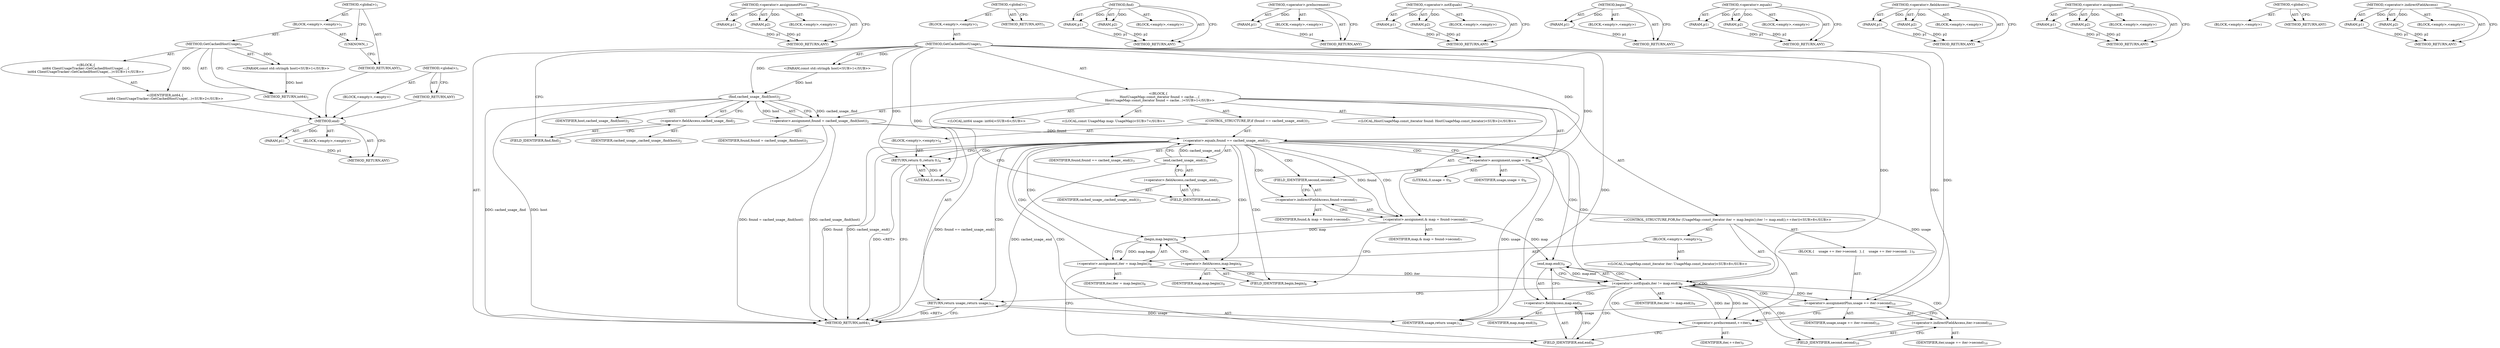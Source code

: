 digraph "&lt;global&gt;" {
vulnerable_111 [label=<(METHOD,end)>];
vulnerable_112 [label=<(PARAM,p1)>];
vulnerable_113 [label=<(BLOCK,&lt;empty&gt;,&lt;empty&gt;)>];
vulnerable_114 [label=<(METHOD_RETURN,ANY)>];
vulnerable_133 [label=<(METHOD,&lt;operator&gt;.assignmentPlus)>];
vulnerable_134 [label=<(PARAM,p1)>];
vulnerable_135 [label=<(PARAM,p2)>];
vulnerable_136 [label=<(BLOCK,&lt;empty&gt;,&lt;empty&gt;)>];
vulnerable_137 [label=<(METHOD_RETURN,ANY)>];
vulnerable_6 [label=<(METHOD,&lt;global&gt;)<SUB>1</SUB>>];
vulnerable_7 [label=<(BLOCK,&lt;empty&gt;,&lt;empty&gt;)<SUB>1</SUB>>];
vulnerable_8 [label=<(METHOD,GetCachedHostUsage)<SUB>1</SUB>>];
vulnerable_9 [label="<(PARAM,const std::string&amp; host)<SUB>1</SUB>>"];
vulnerable_10 [label="<(BLOCK,{
   HostUsageMap::const_iterator found = cache...,{
   HostUsageMap::const_iterator found = cache...)<SUB>1</SUB>>"];
vulnerable_11 [label="<(LOCAL,HostUsageMap.const_iterator found: HostUsageMap.const_iterator)<SUB>2</SUB>>"];
vulnerable_12 [label=<(&lt;operator&gt;.assignment,found = cached_usage_.find(host))<SUB>2</SUB>>];
vulnerable_13 [label=<(IDENTIFIER,found,found = cached_usage_.find(host))<SUB>2</SUB>>];
vulnerable_14 [label=<(find,cached_usage_.find(host))<SUB>2</SUB>>];
vulnerable_15 [label=<(&lt;operator&gt;.fieldAccess,cached_usage_.find)<SUB>2</SUB>>];
vulnerable_16 [label=<(IDENTIFIER,cached_usage_,cached_usage_.find(host))<SUB>2</SUB>>];
vulnerable_17 [label=<(FIELD_IDENTIFIER,find,find)<SUB>2</SUB>>];
vulnerable_18 [label=<(IDENTIFIER,host,cached_usage_.find(host))<SUB>2</SUB>>];
vulnerable_19 [label=<(CONTROL_STRUCTURE,IF,if (found == cached_usage_.end()))<SUB>3</SUB>>];
vulnerable_20 [label=<(&lt;operator&gt;.equals,found == cached_usage_.end())<SUB>3</SUB>>];
vulnerable_21 [label=<(IDENTIFIER,found,found == cached_usage_.end())<SUB>3</SUB>>];
vulnerable_22 [label=<(end,cached_usage_.end())<SUB>3</SUB>>];
vulnerable_23 [label=<(&lt;operator&gt;.fieldAccess,cached_usage_.end)<SUB>3</SUB>>];
vulnerable_24 [label=<(IDENTIFIER,cached_usage_,cached_usage_.end())<SUB>3</SUB>>];
vulnerable_25 [label=<(FIELD_IDENTIFIER,end,end)<SUB>3</SUB>>];
vulnerable_26 [label=<(BLOCK,&lt;empty&gt;,&lt;empty&gt;)<SUB>4</SUB>>];
vulnerable_27 [label=<(RETURN,return 0;,return 0;)<SUB>4</SUB>>];
vulnerable_28 [label=<(LITERAL,0,return 0;)<SUB>4</SUB>>];
vulnerable_29 [label="<(LOCAL,int64 usage: int64)<SUB>6</SUB>>"];
vulnerable_30 [label=<(&lt;operator&gt;.assignment,usage = 0)<SUB>6</SUB>>];
vulnerable_31 [label=<(IDENTIFIER,usage,usage = 0)<SUB>6</SUB>>];
vulnerable_32 [label=<(LITERAL,0,usage = 0)<SUB>6</SUB>>];
vulnerable_33 [label="<(LOCAL,const UsageMap map: UsageMap)<SUB>7</SUB>>"];
vulnerable_34 [label=<(&lt;operator&gt;.assignment,&amp; map = found-&gt;second)<SUB>7</SUB>>];
vulnerable_35 [label=<(IDENTIFIER,map,&amp; map = found-&gt;second)<SUB>7</SUB>>];
vulnerable_36 [label=<(&lt;operator&gt;.indirectFieldAccess,found-&gt;second)<SUB>7</SUB>>];
vulnerable_37 [label=<(IDENTIFIER,found,&amp; map = found-&gt;second)<SUB>7</SUB>>];
vulnerable_38 [label=<(FIELD_IDENTIFIER,second,second)<SUB>7</SUB>>];
vulnerable_39 [label="<(CONTROL_STRUCTURE,FOR,for (UsageMap::const_iterator iter = map.begin();iter != map.end();++iter))<SUB>8</SUB>>"];
vulnerable_40 [label=<(BLOCK,&lt;empty&gt;,&lt;empty&gt;)<SUB>8</SUB>>];
vulnerable_41 [label="<(LOCAL,UsageMap.const_iterator iter: UsageMap.const_iterator)<SUB>8</SUB>>"];
vulnerable_42 [label=<(&lt;operator&gt;.assignment,iter = map.begin())<SUB>8</SUB>>];
vulnerable_43 [label=<(IDENTIFIER,iter,iter = map.begin())<SUB>8</SUB>>];
vulnerable_44 [label=<(begin,map.begin())<SUB>8</SUB>>];
vulnerable_45 [label=<(&lt;operator&gt;.fieldAccess,map.begin)<SUB>8</SUB>>];
vulnerable_46 [label=<(IDENTIFIER,map,map.begin())<SUB>8</SUB>>];
vulnerable_47 [label=<(FIELD_IDENTIFIER,begin,begin)<SUB>8</SUB>>];
vulnerable_48 [label=<(&lt;operator&gt;.notEquals,iter != map.end())<SUB>9</SUB>>];
vulnerable_49 [label=<(IDENTIFIER,iter,iter != map.end())<SUB>9</SUB>>];
vulnerable_50 [label=<(end,map.end())<SUB>9</SUB>>];
vulnerable_51 [label=<(&lt;operator&gt;.fieldAccess,map.end)<SUB>9</SUB>>];
vulnerable_52 [label=<(IDENTIFIER,map,map.end())<SUB>9</SUB>>];
vulnerable_53 [label=<(FIELD_IDENTIFIER,end,end)<SUB>9</SUB>>];
vulnerable_54 [label=<(&lt;operator&gt;.preIncrement,++iter)<SUB>9</SUB>>];
vulnerable_55 [label=<(IDENTIFIER,iter,++iter)<SUB>9</SUB>>];
vulnerable_56 [label=<(BLOCK,{
    usage += iter-&gt;second;
  },{
    usage += iter-&gt;second;
  })<SUB>9</SUB>>];
vulnerable_57 [label=<(&lt;operator&gt;.assignmentPlus,usage += iter-&gt;second)<SUB>10</SUB>>];
vulnerable_58 [label=<(IDENTIFIER,usage,usage += iter-&gt;second)<SUB>10</SUB>>];
vulnerable_59 [label=<(&lt;operator&gt;.indirectFieldAccess,iter-&gt;second)<SUB>10</SUB>>];
vulnerable_60 [label=<(IDENTIFIER,iter,usage += iter-&gt;second)<SUB>10</SUB>>];
vulnerable_61 [label=<(FIELD_IDENTIFIER,second,second)<SUB>10</SUB>>];
vulnerable_62 [label=<(RETURN,return usage;,return usage;)<SUB>12</SUB>>];
vulnerable_63 [label=<(IDENTIFIER,usage,return usage;)<SUB>12</SUB>>];
vulnerable_64 [label=<(METHOD_RETURN,int64)<SUB>1</SUB>>];
vulnerable_66 [label=<(METHOD_RETURN,ANY)<SUB>1</SUB>>];
vulnerable_96 [label=<(METHOD,find)>];
vulnerable_97 [label=<(PARAM,p1)>];
vulnerable_98 [label=<(PARAM,p2)>];
vulnerable_99 [label=<(BLOCK,&lt;empty&gt;,&lt;empty&gt;)>];
vulnerable_100 [label=<(METHOD_RETURN,ANY)>];
vulnerable_129 [label=<(METHOD,&lt;operator&gt;.preIncrement)>];
vulnerable_130 [label=<(PARAM,p1)>];
vulnerable_131 [label=<(BLOCK,&lt;empty&gt;,&lt;empty&gt;)>];
vulnerable_132 [label=<(METHOD_RETURN,ANY)>];
vulnerable_124 [label=<(METHOD,&lt;operator&gt;.notEquals)>];
vulnerable_125 [label=<(PARAM,p1)>];
vulnerable_126 [label=<(PARAM,p2)>];
vulnerable_127 [label=<(BLOCK,&lt;empty&gt;,&lt;empty&gt;)>];
vulnerable_128 [label=<(METHOD_RETURN,ANY)>];
vulnerable_120 [label=<(METHOD,begin)>];
vulnerable_121 [label=<(PARAM,p1)>];
vulnerable_122 [label=<(BLOCK,&lt;empty&gt;,&lt;empty&gt;)>];
vulnerable_123 [label=<(METHOD_RETURN,ANY)>];
vulnerable_106 [label=<(METHOD,&lt;operator&gt;.equals)>];
vulnerable_107 [label=<(PARAM,p1)>];
vulnerable_108 [label=<(PARAM,p2)>];
vulnerable_109 [label=<(BLOCK,&lt;empty&gt;,&lt;empty&gt;)>];
vulnerable_110 [label=<(METHOD_RETURN,ANY)>];
vulnerable_101 [label=<(METHOD,&lt;operator&gt;.fieldAccess)>];
vulnerable_102 [label=<(PARAM,p1)>];
vulnerable_103 [label=<(PARAM,p2)>];
vulnerable_104 [label=<(BLOCK,&lt;empty&gt;,&lt;empty&gt;)>];
vulnerable_105 [label=<(METHOD_RETURN,ANY)>];
vulnerable_91 [label=<(METHOD,&lt;operator&gt;.assignment)>];
vulnerable_92 [label=<(PARAM,p1)>];
vulnerable_93 [label=<(PARAM,p2)>];
vulnerable_94 [label=<(BLOCK,&lt;empty&gt;,&lt;empty&gt;)>];
vulnerable_95 [label=<(METHOD_RETURN,ANY)>];
vulnerable_85 [label=<(METHOD,&lt;global&gt;)<SUB>1</SUB>>];
vulnerable_86 [label=<(BLOCK,&lt;empty&gt;,&lt;empty&gt;)>];
vulnerable_87 [label=<(METHOD_RETURN,ANY)>];
vulnerable_115 [label=<(METHOD,&lt;operator&gt;.indirectFieldAccess)>];
vulnerable_116 [label=<(PARAM,p1)>];
vulnerable_117 [label=<(PARAM,p2)>];
vulnerable_118 [label=<(BLOCK,&lt;empty&gt;,&lt;empty&gt;)>];
vulnerable_119 [label=<(METHOD_RETURN,ANY)>];
fixed_6 [label=<(METHOD,&lt;global&gt;)<SUB>1</SUB>>];
fixed_7 [label=<(BLOCK,&lt;empty&gt;,&lt;empty&gt;)<SUB>1</SUB>>];
fixed_8 [label=<(METHOD,GetCachedHostUsage)<SUB>1</SUB>>];
fixed_9 [label="<(PARAM,const std::string&amp; host)<SUB>1</SUB>>"];
fixed_10 [label="<(BLOCK,{
int64 ClientUsageTracker::GetCachedHostUsage(...,{
int64 ClientUsageTracker::GetCachedHostUsage(...)<SUB>1</SUB>>"];
fixed_11 [label="<(IDENTIFIER,int64,{
int64 ClientUsageTracker::GetCachedHostUsage(...)<SUB>2</SUB>>"];
fixed_12 [label=<(METHOD_RETURN,int64)<SUB>1</SUB>>];
fixed_14 [label=<(UNKNOWN,,)>];
fixed_15 [label=<(METHOD_RETURN,ANY)<SUB>1</SUB>>];
fixed_26 [label=<(METHOD,&lt;global&gt;)<SUB>1</SUB>>];
fixed_27 [label=<(BLOCK,&lt;empty&gt;,&lt;empty&gt;)>];
fixed_28 [label=<(METHOD_RETURN,ANY)>];
vulnerable_111 -> vulnerable_112  [key=0, label="AST: "];
vulnerable_111 -> vulnerable_112  [key=1, label="DDG: "];
vulnerable_111 -> vulnerable_113  [key=0, label="AST: "];
vulnerable_111 -> vulnerable_114  [key=0, label="AST: "];
vulnerable_111 -> vulnerable_114  [key=1, label="CFG: "];
vulnerable_112 -> vulnerable_114  [key=0, label="DDG: p1"];
vulnerable_133 -> vulnerable_134  [key=0, label="AST: "];
vulnerable_133 -> vulnerable_134  [key=1, label="DDG: "];
vulnerable_133 -> vulnerable_136  [key=0, label="AST: "];
vulnerable_133 -> vulnerable_135  [key=0, label="AST: "];
vulnerable_133 -> vulnerable_135  [key=1, label="DDG: "];
vulnerable_133 -> vulnerable_137  [key=0, label="AST: "];
vulnerable_133 -> vulnerable_137  [key=1, label="CFG: "];
vulnerable_134 -> vulnerable_137  [key=0, label="DDG: p1"];
vulnerable_135 -> vulnerable_137  [key=0, label="DDG: p2"];
vulnerable_6 -> vulnerable_7  [key=0, label="AST: "];
vulnerable_6 -> vulnerable_66  [key=0, label="AST: "];
vulnerable_6 -> vulnerable_66  [key=1, label="CFG: "];
vulnerable_7 -> vulnerable_8  [key=0, label="AST: "];
vulnerable_8 -> vulnerable_9  [key=0, label="AST: "];
vulnerable_8 -> vulnerable_9  [key=1, label="DDG: "];
vulnerable_8 -> vulnerable_10  [key=0, label="AST: "];
vulnerable_8 -> vulnerable_64  [key=0, label="AST: "];
vulnerable_8 -> vulnerable_17  [key=0, label="CFG: "];
vulnerable_8 -> vulnerable_30  [key=0, label="DDG: "];
vulnerable_8 -> vulnerable_63  [key=0, label="DDG: "];
vulnerable_8 -> vulnerable_14  [key=0, label="DDG: "];
vulnerable_8 -> vulnerable_20  [key=0, label="DDG: "];
vulnerable_8 -> vulnerable_27  [key=0, label="DDG: "];
vulnerable_8 -> vulnerable_48  [key=0, label="DDG: "];
vulnerable_8 -> vulnerable_54  [key=0, label="DDG: "];
vulnerable_8 -> vulnerable_28  [key=0, label="DDG: "];
vulnerable_8 -> vulnerable_57  [key=0, label="DDG: "];
vulnerable_9 -> vulnerable_14  [key=0, label="DDG: host"];
vulnerable_10 -> vulnerable_11  [key=0, label="AST: "];
vulnerable_10 -> vulnerable_12  [key=0, label="AST: "];
vulnerable_10 -> vulnerable_19  [key=0, label="AST: "];
vulnerable_10 -> vulnerable_29  [key=0, label="AST: "];
vulnerable_10 -> vulnerable_30  [key=0, label="AST: "];
vulnerable_10 -> vulnerable_33  [key=0, label="AST: "];
vulnerable_10 -> vulnerable_34  [key=0, label="AST: "];
vulnerable_10 -> vulnerable_39  [key=0, label="AST: "];
vulnerable_10 -> vulnerable_62  [key=0, label="AST: "];
vulnerable_12 -> vulnerable_13  [key=0, label="AST: "];
vulnerable_12 -> vulnerable_14  [key=0, label="AST: "];
vulnerable_12 -> vulnerable_25  [key=0, label="CFG: "];
vulnerable_12 -> vulnerable_64  [key=0, label="DDG: cached_usage_.find(host)"];
vulnerable_12 -> vulnerable_64  [key=1, label="DDG: found = cached_usage_.find(host)"];
vulnerable_12 -> vulnerable_20  [key=0, label="DDG: found"];
vulnerable_14 -> vulnerable_15  [key=0, label="AST: "];
vulnerable_14 -> vulnerable_18  [key=0, label="AST: "];
vulnerable_14 -> vulnerable_12  [key=0, label="CFG: "];
vulnerable_14 -> vulnerable_12  [key=1, label="DDG: cached_usage_.find"];
vulnerable_14 -> vulnerable_12  [key=2, label="DDG: host"];
vulnerable_14 -> vulnerable_64  [key=0, label="DDG: cached_usage_.find"];
vulnerable_14 -> vulnerable_64  [key=1, label="DDG: host"];
vulnerable_15 -> vulnerable_16  [key=0, label="AST: "];
vulnerable_15 -> vulnerable_17  [key=0, label="AST: "];
vulnerable_15 -> vulnerable_14  [key=0, label="CFG: "];
vulnerable_17 -> vulnerable_15  [key=0, label="CFG: "];
vulnerable_19 -> vulnerable_20  [key=0, label="AST: "];
vulnerable_19 -> vulnerable_26  [key=0, label="AST: "];
vulnerable_20 -> vulnerable_21  [key=0, label="AST: "];
vulnerable_20 -> vulnerable_22  [key=0, label="AST: "];
vulnerable_20 -> vulnerable_27  [key=0, label="CFG: "];
vulnerable_20 -> vulnerable_27  [key=1, label="CDG: "];
vulnerable_20 -> vulnerable_30  [key=0, label="CFG: "];
vulnerable_20 -> vulnerable_30  [key=1, label="CDG: "];
vulnerable_20 -> vulnerable_64  [key=0, label="DDG: found"];
vulnerable_20 -> vulnerable_64  [key=1, label="DDG: cached_usage_.end()"];
vulnerable_20 -> vulnerable_64  [key=2, label="DDG: found == cached_usage_.end()"];
vulnerable_20 -> vulnerable_34  [key=0, label="DDG: found"];
vulnerable_20 -> vulnerable_34  [key=1, label="CDG: "];
vulnerable_20 -> vulnerable_47  [key=0, label="CDG: "];
vulnerable_20 -> vulnerable_48  [key=0, label="CDG: "];
vulnerable_20 -> vulnerable_42  [key=0, label="CDG: "];
vulnerable_20 -> vulnerable_51  [key=0, label="CDG: "];
vulnerable_20 -> vulnerable_36  [key=0, label="CDG: "];
vulnerable_20 -> vulnerable_53  [key=0, label="CDG: "];
vulnerable_20 -> vulnerable_38  [key=0, label="CDG: "];
vulnerable_20 -> vulnerable_45  [key=0, label="CDG: "];
vulnerable_20 -> vulnerable_50  [key=0, label="CDG: "];
vulnerable_20 -> vulnerable_44  [key=0, label="CDG: "];
vulnerable_20 -> vulnerable_62  [key=0, label="CDG: "];
vulnerable_22 -> vulnerable_23  [key=0, label="AST: "];
vulnerable_22 -> vulnerable_20  [key=0, label="CFG: "];
vulnerable_22 -> vulnerable_20  [key=1, label="DDG: cached_usage_.end"];
vulnerable_22 -> vulnerable_64  [key=0, label="DDG: cached_usage_.end"];
vulnerable_23 -> vulnerable_24  [key=0, label="AST: "];
vulnerable_23 -> vulnerable_25  [key=0, label="AST: "];
vulnerable_23 -> vulnerable_22  [key=0, label="CFG: "];
vulnerable_25 -> vulnerable_23  [key=0, label="CFG: "];
vulnerable_26 -> vulnerable_27  [key=0, label="AST: "];
vulnerable_27 -> vulnerable_28  [key=0, label="AST: "];
vulnerable_27 -> vulnerable_64  [key=0, label="CFG: "];
vulnerable_27 -> vulnerable_64  [key=1, label="DDG: &lt;RET&gt;"];
vulnerable_28 -> vulnerable_27  [key=0, label="DDG: 0"];
vulnerable_30 -> vulnerable_31  [key=0, label="AST: "];
vulnerable_30 -> vulnerable_32  [key=0, label="AST: "];
vulnerable_30 -> vulnerable_38  [key=0, label="CFG: "];
vulnerable_30 -> vulnerable_63  [key=0, label="DDG: usage"];
vulnerable_30 -> vulnerable_57  [key=0, label="DDG: usage"];
vulnerable_34 -> vulnerable_35  [key=0, label="AST: "];
vulnerable_34 -> vulnerable_36  [key=0, label="AST: "];
vulnerable_34 -> vulnerable_47  [key=0, label="CFG: "];
vulnerable_34 -> vulnerable_50  [key=0, label="DDG: map"];
vulnerable_34 -> vulnerable_44  [key=0, label="DDG: map"];
vulnerable_36 -> vulnerable_37  [key=0, label="AST: "];
vulnerable_36 -> vulnerable_38  [key=0, label="AST: "];
vulnerable_36 -> vulnerable_34  [key=0, label="CFG: "];
vulnerable_38 -> vulnerable_36  [key=0, label="CFG: "];
vulnerable_39 -> vulnerable_40  [key=0, label="AST: "];
vulnerable_39 -> vulnerable_48  [key=0, label="AST: "];
vulnerable_39 -> vulnerable_54  [key=0, label="AST: "];
vulnerable_39 -> vulnerable_56  [key=0, label="AST: "];
vulnerable_40 -> vulnerable_41  [key=0, label="AST: "];
vulnerable_40 -> vulnerable_42  [key=0, label="AST: "];
vulnerable_42 -> vulnerable_43  [key=0, label="AST: "];
vulnerable_42 -> vulnerable_44  [key=0, label="AST: "];
vulnerable_42 -> vulnerable_53  [key=0, label="CFG: "];
vulnerable_42 -> vulnerable_48  [key=0, label="DDG: iter"];
vulnerable_44 -> vulnerable_45  [key=0, label="AST: "];
vulnerable_44 -> vulnerable_42  [key=0, label="CFG: "];
vulnerable_44 -> vulnerable_42  [key=1, label="DDG: map.begin"];
vulnerable_45 -> vulnerable_46  [key=0, label="AST: "];
vulnerable_45 -> vulnerable_47  [key=0, label="AST: "];
vulnerable_45 -> vulnerable_44  [key=0, label="CFG: "];
vulnerable_47 -> vulnerable_45  [key=0, label="CFG: "];
vulnerable_48 -> vulnerable_49  [key=0, label="AST: "];
vulnerable_48 -> vulnerable_50  [key=0, label="AST: "];
vulnerable_48 -> vulnerable_50  [key=1, label="CDG: "];
vulnerable_48 -> vulnerable_61  [key=0, label="CFG: "];
vulnerable_48 -> vulnerable_61  [key=1, label="CDG: "];
vulnerable_48 -> vulnerable_62  [key=0, label="CFG: "];
vulnerable_48 -> vulnerable_54  [key=0, label="DDG: iter"];
vulnerable_48 -> vulnerable_54  [key=1, label="CDG: "];
vulnerable_48 -> vulnerable_57  [key=0, label="DDG: iter"];
vulnerable_48 -> vulnerable_57  [key=1, label="CDG: "];
vulnerable_48 -> vulnerable_48  [key=0, label="CDG: "];
vulnerable_48 -> vulnerable_51  [key=0, label="CDG: "];
vulnerable_48 -> vulnerable_53  [key=0, label="CDG: "];
vulnerable_48 -> vulnerable_59  [key=0, label="CDG: "];
vulnerable_50 -> vulnerable_51  [key=0, label="AST: "];
vulnerable_50 -> vulnerable_48  [key=0, label="CFG: "];
vulnerable_50 -> vulnerable_48  [key=1, label="DDG: map.end"];
vulnerable_51 -> vulnerable_52  [key=0, label="AST: "];
vulnerable_51 -> vulnerable_53  [key=0, label="AST: "];
vulnerable_51 -> vulnerable_50  [key=0, label="CFG: "];
vulnerable_53 -> vulnerable_51  [key=0, label="CFG: "];
vulnerable_54 -> vulnerable_55  [key=0, label="AST: "];
vulnerable_54 -> vulnerable_53  [key=0, label="CFG: "];
vulnerable_54 -> vulnerable_48  [key=0, label="DDG: iter"];
vulnerable_56 -> vulnerable_57  [key=0, label="AST: "];
vulnerable_57 -> vulnerable_58  [key=0, label="AST: "];
vulnerable_57 -> vulnerable_59  [key=0, label="AST: "];
vulnerable_57 -> vulnerable_54  [key=0, label="CFG: "];
vulnerable_57 -> vulnerable_63  [key=0, label="DDG: usage"];
vulnerable_59 -> vulnerable_60  [key=0, label="AST: "];
vulnerable_59 -> vulnerable_61  [key=0, label="AST: "];
vulnerable_59 -> vulnerable_57  [key=0, label="CFG: "];
vulnerable_61 -> vulnerable_59  [key=0, label="CFG: "];
vulnerable_62 -> vulnerable_63  [key=0, label="AST: "];
vulnerable_62 -> vulnerable_64  [key=0, label="CFG: "];
vulnerable_62 -> vulnerable_64  [key=1, label="DDG: &lt;RET&gt;"];
vulnerable_63 -> vulnerable_62  [key=0, label="DDG: usage"];
vulnerable_96 -> vulnerable_97  [key=0, label="AST: "];
vulnerable_96 -> vulnerable_97  [key=1, label="DDG: "];
vulnerable_96 -> vulnerable_99  [key=0, label="AST: "];
vulnerable_96 -> vulnerable_98  [key=0, label="AST: "];
vulnerable_96 -> vulnerable_98  [key=1, label="DDG: "];
vulnerable_96 -> vulnerable_100  [key=0, label="AST: "];
vulnerable_96 -> vulnerable_100  [key=1, label="CFG: "];
vulnerable_97 -> vulnerable_100  [key=0, label="DDG: p1"];
vulnerable_98 -> vulnerable_100  [key=0, label="DDG: p2"];
vulnerable_129 -> vulnerable_130  [key=0, label="AST: "];
vulnerable_129 -> vulnerable_130  [key=1, label="DDG: "];
vulnerable_129 -> vulnerable_131  [key=0, label="AST: "];
vulnerable_129 -> vulnerable_132  [key=0, label="AST: "];
vulnerable_129 -> vulnerable_132  [key=1, label="CFG: "];
vulnerable_130 -> vulnerable_132  [key=0, label="DDG: p1"];
vulnerable_124 -> vulnerable_125  [key=0, label="AST: "];
vulnerable_124 -> vulnerable_125  [key=1, label="DDG: "];
vulnerable_124 -> vulnerable_127  [key=0, label="AST: "];
vulnerable_124 -> vulnerable_126  [key=0, label="AST: "];
vulnerable_124 -> vulnerable_126  [key=1, label="DDG: "];
vulnerable_124 -> vulnerable_128  [key=0, label="AST: "];
vulnerable_124 -> vulnerable_128  [key=1, label="CFG: "];
vulnerable_125 -> vulnerable_128  [key=0, label="DDG: p1"];
vulnerable_126 -> vulnerable_128  [key=0, label="DDG: p2"];
vulnerable_120 -> vulnerable_121  [key=0, label="AST: "];
vulnerable_120 -> vulnerable_121  [key=1, label="DDG: "];
vulnerable_120 -> vulnerable_122  [key=0, label="AST: "];
vulnerable_120 -> vulnerable_123  [key=0, label="AST: "];
vulnerable_120 -> vulnerable_123  [key=1, label="CFG: "];
vulnerable_121 -> vulnerable_123  [key=0, label="DDG: p1"];
vulnerable_106 -> vulnerable_107  [key=0, label="AST: "];
vulnerable_106 -> vulnerable_107  [key=1, label="DDG: "];
vulnerable_106 -> vulnerable_109  [key=0, label="AST: "];
vulnerable_106 -> vulnerable_108  [key=0, label="AST: "];
vulnerable_106 -> vulnerable_108  [key=1, label="DDG: "];
vulnerable_106 -> vulnerable_110  [key=0, label="AST: "];
vulnerable_106 -> vulnerable_110  [key=1, label="CFG: "];
vulnerable_107 -> vulnerable_110  [key=0, label="DDG: p1"];
vulnerable_108 -> vulnerable_110  [key=0, label="DDG: p2"];
vulnerable_101 -> vulnerable_102  [key=0, label="AST: "];
vulnerable_101 -> vulnerable_102  [key=1, label="DDG: "];
vulnerable_101 -> vulnerable_104  [key=0, label="AST: "];
vulnerable_101 -> vulnerable_103  [key=0, label="AST: "];
vulnerable_101 -> vulnerable_103  [key=1, label="DDG: "];
vulnerable_101 -> vulnerable_105  [key=0, label="AST: "];
vulnerable_101 -> vulnerable_105  [key=1, label="CFG: "];
vulnerable_102 -> vulnerable_105  [key=0, label="DDG: p1"];
vulnerable_103 -> vulnerable_105  [key=0, label="DDG: p2"];
vulnerable_91 -> vulnerable_92  [key=0, label="AST: "];
vulnerable_91 -> vulnerable_92  [key=1, label="DDG: "];
vulnerable_91 -> vulnerable_94  [key=0, label="AST: "];
vulnerable_91 -> vulnerable_93  [key=0, label="AST: "];
vulnerable_91 -> vulnerable_93  [key=1, label="DDG: "];
vulnerable_91 -> vulnerable_95  [key=0, label="AST: "];
vulnerable_91 -> vulnerable_95  [key=1, label="CFG: "];
vulnerable_92 -> vulnerable_95  [key=0, label="DDG: p1"];
vulnerable_93 -> vulnerable_95  [key=0, label="DDG: p2"];
vulnerable_85 -> vulnerable_86  [key=0, label="AST: "];
vulnerable_85 -> vulnerable_87  [key=0, label="AST: "];
vulnerable_85 -> vulnerable_87  [key=1, label="CFG: "];
vulnerable_115 -> vulnerable_116  [key=0, label="AST: "];
vulnerable_115 -> vulnerable_116  [key=1, label="DDG: "];
vulnerable_115 -> vulnerable_118  [key=0, label="AST: "];
vulnerable_115 -> vulnerable_117  [key=0, label="AST: "];
vulnerable_115 -> vulnerable_117  [key=1, label="DDG: "];
vulnerable_115 -> vulnerable_119  [key=0, label="AST: "];
vulnerable_115 -> vulnerable_119  [key=1, label="CFG: "];
vulnerable_116 -> vulnerable_119  [key=0, label="DDG: p1"];
vulnerable_117 -> vulnerable_119  [key=0, label="DDG: p2"];
fixed_6 -> fixed_7  [key=0, label="AST: "];
fixed_6 -> fixed_15  [key=0, label="AST: "];
fixed_6 -> fixed_14  [key=0, label="CFG: "];
fixed_7 -> fixed_8  [key=0, label="AST: "];
fixed_7 -> fixed_14  [key=0, label="AST: "];
fixed_8 -> fixed_9  [key=0, label="AST: "];
fixed_8 -> fixed_9  [key=1, label="DDG: "];
fixed_8 -> fixed_10  [key=0, label="AST: "];
fixed_8 -> fixed_12  [key=0, label="AST: "];
fixed_8 -> fixed_12  [key=1, label="CFG: "];
fixed_8 -> fixed_11  [key=0, label="DDG: "];
fixed_9 -> fixed_12  [key=0, label="DDG: host"];
fixed_10 -> fixed_11  [key=0, label="AST: "];
fixed_11 -> vulnerable_111  [key=0];
fixed_12 -> vulnerable_111  [key=0];
fixed_14 -> fixed_15  [key=0, label="CFG: "];
fixed_15 -> vulnerable_111  [key=0];
fixed_26 -> fixed_27  [key=0, label="AST: "];
fixed_26 -> fixed_28  [key=0, label="AST: "];
fixed_26 -> fixed_28  [key=1, label="CFG: "];
fixed_27 -> vulnerable_111  [key=0];
fixed_28 -> vulnerable_111  [key=0];
}

